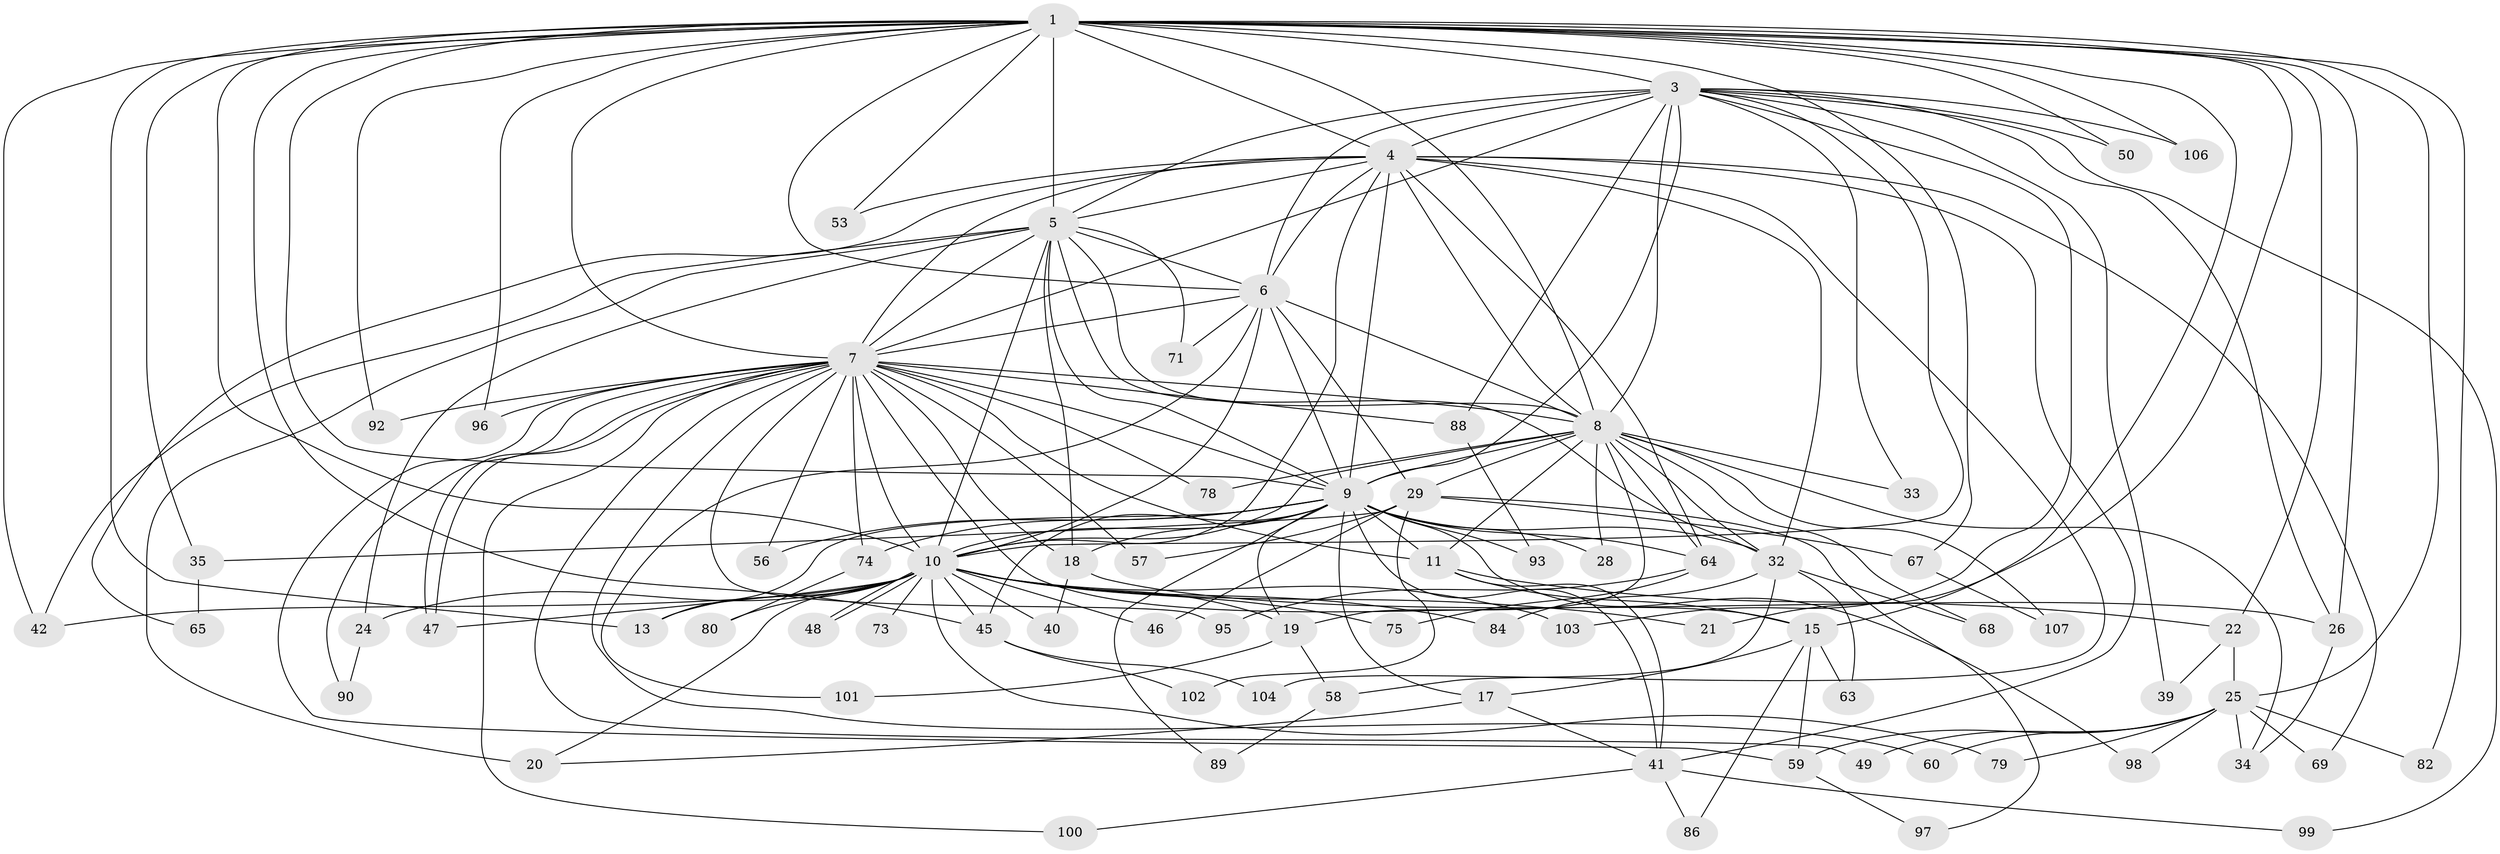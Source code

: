 // Generated by graph-tools (version 1.1) at 2025/23/03/03/25 07:23:41]
// undirected, 76 vertices, 186 edges
graph export_dot {
graph [start="1"]
  node [color=gray90,style=filled];
  1 [super="+2"];
  3 [super="+61"];
  4 [super="+51"];
  5 [super="+72"];
  6 [super="+27"];
  7 [super="+14"];
  8 [super="+62"];
  9 [super="+16"];
  10 [super="+12"];
  11 [super="+38"];
  13;
  15 [super="+85"];
  17 [super="+87"];
  18 [super="+23"];
  19 [super="+52"];
  20 [super="+30"];
  21 [super="+31"];
  22 [super="+81"];
  24;
  25 [super="+44"];
  26 [super="+66"];
  28;
  29 [super="+43"];
  32 [super="+37"];
  33;
  34 [super="+36"];
  35 [super="+76"];
  39;
  40;
  41 [super="+55"];
  42 [super="+54"];
  45 [super="+91"];
  46;
  47 [super="+105"];
  48;
  49;
  50;
  53;
  56;
  57;
  58;
  59 [super="+77"];
  60;
  63;
  64 [super="+70"];
  65;
  67;
  68;
  69;
  71;
  73;
  74;
  75;
  78;
  79 [super="+83"];
  80 [super="+94"];
  82;
  84;
  86;
  88;
  89;
  90;
  92;
  93;
  95;
  96;
  97;
  98;
  99;
  100;
  101;
  102;
  103;
  104;
  106;
  107;
  1 -- 3 [weight=2];
  1 -- 4 [weight=2];
  1 -- 5 [weight=2];
  1 -- 6 [weight=2];
  1 -- 7 [weight=2];
  1 -- 8 [weight=2];
  1 -- 9 [weight=2];
  1 -- 10 [weight=3];
  1 -- 15;
  1 -- 22 [weight=2];
  1 -- 35 [weight=2];
  1 -- 45;
  1 -- 50;
  1 -- 106;
  1 -- 67;
  1 -- 13;
  1 -- 82;
  1 -- 21;
  1 -- 25;
  1 -- 92;
  1 -- 96;
  1 -- 42;
  1 -- 53;
  1 -- 26;
  3 -- 4;
  3 -- 5 [weight=2];
  3 -- 6;
  3 -- 7;
  3 -- 8;
  3 -- 9;
  3 -- 10;
  3 -- 26;
  3 -- 33;
  3 -- 39;
  3 -- 50;
  3 -- 99;
  3 -- 103;
  3 -- 106;
  3 -- 88;
  4 -- 5;
  4 -- 6;
  4 -- 7;
  4 -- 8 [weight=2];
  4 -- 9;
  4 -- 10;
  4 -- 32;
  4 -- 53;
  4 -- 64;
  4 -- 65;
  4 -- 69;
  4 -- 104;
  4 -- 41;
  5 -- 6;
  5 -- 7;
  5 -- 8;
  5 -- 9;
  5 -- 10;
  5 -- 18;
  5 -- 24;
  5 -- 42;
  5 -- 71;
  5 -- 32;
  5 -- 20;
  6 -- 7;
  6 -- 8;
  6 -- 9;
  6 -- 10 [weight=2];
  6 -- 29;
  6 -- 71;
  6 -- 101;
  7 -- 8;
  7 -- 9;
  7 -- 10 [weight=2];
  7 -- 15;
  7 -- 18;
  7 -- 47;
  7 -- 47;
  7 -- 56;
  7 -- 57;
  7 -- 59;
  7 -- 60;
  7 -- 74;
  7 -- 78;
  7 -- 88;
  7 -- 90;
  7 -- 92;
  7 -- 95;
  7 -- 96;
  7 -- 100;
  7 -- 49;
  7 -- 11;
  8 -- 9;
  8 -- 10;
  8 -- 11;
  8 -- 19;
  8 -- 28;
  8 -- 29 [weight=2];
  8 -- 33;
  8 -- 64;
  8 -- 68;
  8 -- 78;
  8 -- 107;
  8 -- 32;
  8 -- 34;
  9 -- 10;
  9 -- 11;
  9 -- 17;
  9 -- 19;
  9 -- 28;
  9 -- 32;
  9 -- 41;
  9 -- 45;
  9 -- 56;
  9 -- 74;
  9 -- 89;
  9 -- 93;
  9 -- 98;
  9 -- 64;
  9 -- 13;
  9 -- 18;
  10 -- 13;
  10 -- 20;
  10 -- 21 [weight=2];
  10 -- 24;
  10 -- 40;
  10 -- 42;
  10 -- 46;
  10 -- 48;
  10 -- 48;
  10 -- 73 [weight=2];
  10 -- 75;
  10 -- 79;
  10 -- 80 [weight=2];
  10 -- 84;
  10 -- 103;
  10 -- 47;
  10 -- 19;
  10 -- 45;
  11 -- 22;
  11 -- 41;
  11 -- 15;
  15 -- 17;
  15 -- 59;
  15 -- 63;
  15 -- 86;
  17 -- 20;
  17 -- 41;
  18 -- 40;
  18 -- 26;
  19 -- 58;
  19 -- 101;
  22 -- 25;
  22 -- 39;
  24 -- 90;
  25 -- 34 [weight=2];
  25 -- 49;
  25 -- 60;
  25 -- 69;
  25 -- 79 [weight=2];
  25 -- 98;
  25 -- 82;
  25 -- 59;
  26 -- 34;
  29 -- 35;
  29 -- 67;
  29 -- 97;
  29 -- 102;
  29 -- 57;
  29 -- 46;
  32 -- 58;
  32 -- 63;
  32 -- 68;
  32 -- 84;
  35 -- 65;
  41 -- 86;
  41 -- 99;
  41 -- 100;
  45 -- 104;
  45 -- 102;
  58 -- 89;
  59 -- 97;
  64 -- 75;
  64 -- 95;
  67 -- 107;
  74 -- 80;
  88 -- 93;
}
